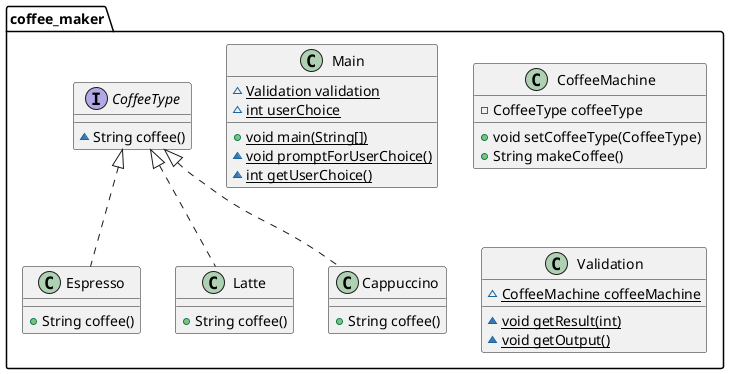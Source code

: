 @startuml
class coffee_maker.Main {
~ {static} Validation validation
~ {static} int userChoice
+ {static} void main(String[])
~ {static} void promptForUserChoice()
~ {static} int getUserChoice()
}
interface coffee_maker.CoffeeType {
~ String coffee()
}
class coffee_maker.Espresso {
+ String coffee()
}
class coffee_maker.CoffeeMachine {
- CoffeeType coffeeType
+ void setCoffeeType(CoffeeType)
+ String makeCoffee()
}
class coffee_maker.Latte {
+ String coffee()
}
class coffee_maker.Cappuccino {
+ String coffee()
}
class coffee_maker.Validation {
~ {static} CoffeeMachine coffeeMachine
~ {static} void getResult(int)
~ {static} void getOutput()
}


coffee_maker.CoffeeType <|.. coffee_maker.Espresso
coffee_maker.CoffeeType <|.. coffee_maker.Latte
coffee_maker.CoffeeType <|.. coffee_maker.Cappuccino
@enduml